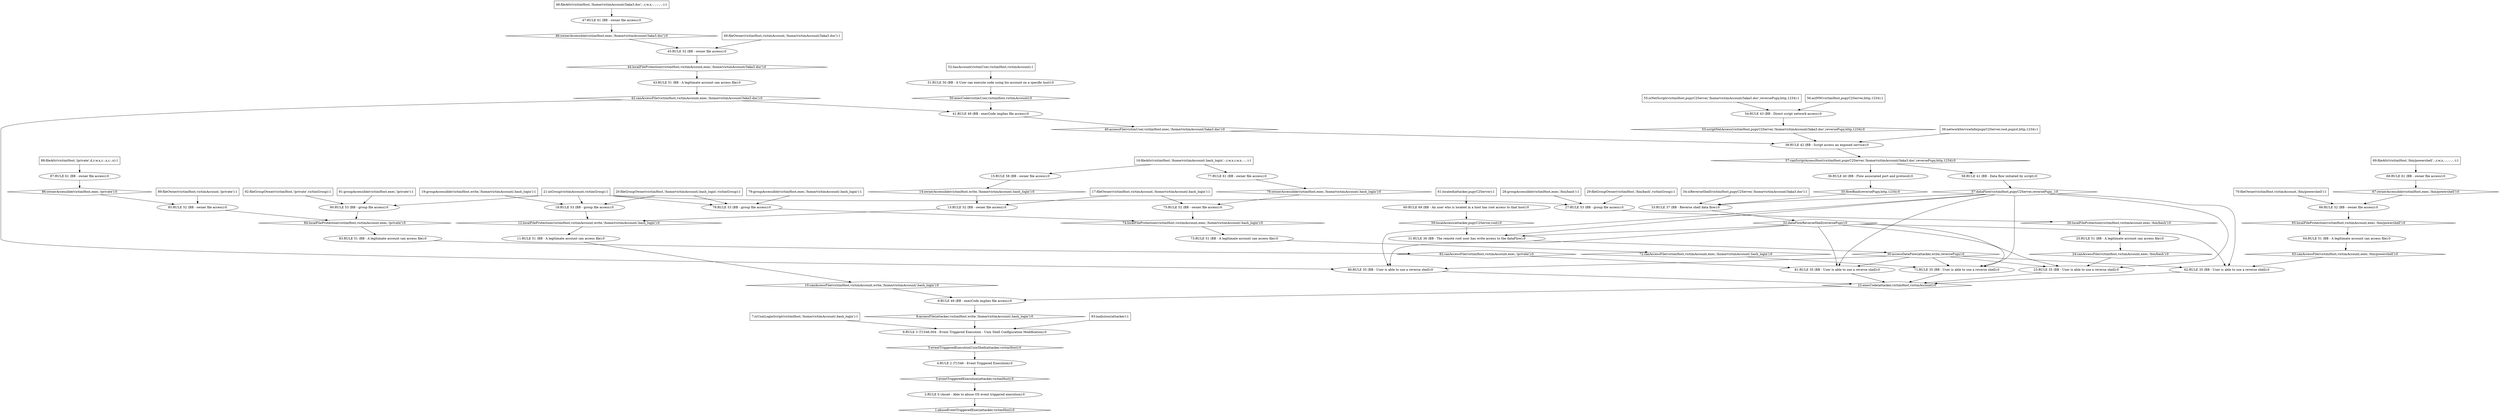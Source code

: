 digraph G {
	1 [label="1:abuseEventTriggeredExec(attacker,victimHost):0",shape=diamond];
	2 [label="2:RULE 0 (Asset - Able to abuse OS event triggered execution):0",shape=ellipse];
	3 [label="3:eventTriggeredExecution(attacker,victimHost):0",shape=diamond];
	4 [label="4:RULE 2 (T1546 - Event Triggered Execution):0",shape=ellipse];
	5 [label="5:eventTriggeredExecutionUnixShell(attacker,victimHost):0",shape=diamond];
	6 [label="6:RULE 3 (T1546.004 - Event Triggered Execution - Unix Shell Configuration Modification):0",shape=ellipse];
	7 [label="7:isUnixLoginScript(victimHost,'/home/victimAccount/.bash_login'):1",shape=box];
	8 [label="8:accessFile(attacker,victimHost,write,'/home/victimAccount/.bash_login'):0",shape=diamond];
	9 [label="9:RULE 49 (BB - execCode implies file access):0",shape=ellipse];
	10 [label="10:canAccessFile(victimHost,victimAccount,write,'/home/victimAccount/.bash_login'):0",shape=diamond];
	11 [label="11:RULE 51 (BB - A legitimate account can access file):0",shape=ellipse];
	12 [label="12:localFileProtection(victimHost,victimAccount,write,'/home/victimAccount/.bash_login'):0",shape=diamond];
	13 [label="13:RULE 52 (BB - owner file access):0",shape=ellipse];
	14 [label="14:ownerAccessible(victimHost,write,'/home/victimAccount/.bash_login'):0",shape=diamond];
	15 [label="15:RULE 58 (BB - owner file access):0",shape=ellipse];
	16 [label="16:fileAttr(victimHost,'/home/victimAccount/.bash_login',-,r,w,x,r,w,x,-,-,-):1",shape=box];
	17 [label="17:fileOwner(victimHost,victimAccount,'/home/victimAccount/.bash_login'):1",shape=box];
	18 [label="18:RULE 53 (BB - group file access):0",shape=ellipse];
	19 [label="19:groupAccessible(victimHost,write,'/home/victimAccount/.bash_login'):1",shape=box];
	20 [label="20:fileGroupOwner(victimHost,'/home/victimAccount/.bash_login',victimGroup):1",shape=box];
	21 [label="21:inGroup(victimAccount,victimGroup):1",shape=box];
	22 [label="22:execCode(attacker,victimHost,victimAccount):0",shape=diamond];
	23 [label="23:RULE 35 (BB - User is able to use a reverse shell):0",shape=ellipse];
	24 [label="24:canAccessFile(victimHost,victimAccount,exec,'/bin/bash'):0",shape=diamond];
	25 [label="25:RULE 51 (BB - A legitimate account can access file):0",shape=ellipse];
	26 [label="26:localFileProtection(victimHost,victimAccount,exec,'/bin/bash'):0",shape=diamond];
	27 [label="27:RULE 53 (BB - group file access):0",shape=ellipse];
	28 [label="28:groupAccessible(victimHost,exec,'/bin/bash'):1",shape=box];
	29 [label="29:fileGroupOwner(victimHost,'/bin/bash',victimGroup):1",shape=box];
	30 [label="30:accessDataFlow(attacker,write,reversePupy):0",shape=diamond];
	31 [label="31:RULE 36 (BB - The remote root user has write access to the dataFlow):0",shape=ellipse];
	32 [label="32:dataFlowReverseShell(reversePupy):0",shape=diamond];
	33 [label="33:RULE 37 (BB - Reverse shell data flow):0",shape=ellipse];
	34 [label="34:isReverseShell(victimHost,pupyC2Server,'/home/victimAccount/3aka3.doc'):1",shape=box];
	35 [label="35:flowBind(reversePupy,http,1234):0",shape=diamond];
	36 [label="36:RULE 40 (BB - Flow associated port and protocol):0",shape=ellipse];
	37 [label="37:canScriptAccessHost(victimHost,pupyC2Server,'/home/victimAccount/3aka3.doc',reversePupy,http,1234):0",shape=diamond];
	38 [label="38:RULE 42 (BB - Script access an exposed service):0",shape=ellipse];
	39 [label="39:networkServiceInfo(pupyC2Server,root,pupyd,http,1234):1",shape=box];
	40 [label="40:accessFile(victimUser,victimHost,exec,'/home/victimAccount/3aka3.doc'):0",shape=diamond];
	41 [label="41:RULE 49 (BB - execCode implies file access):0",shape=ellipse];
	42 [label="42:canAccessFile(victimHost,victimAccount,exec,'/home/victimAccount/3aka3.doc'):0",shape=diamond];
	43 [label="43:RULE 51 (BB - A legitimate account can access file):0",shape=ellipse];
	44 [label="44:localFileProtection(victimHost,victimAccount,exec,'/home/victimAccount/3aka3.doc'):0",shape=diamond];
	45 [label="45:RULE 52 (BB - owner file access):0",shape=ellipse];
	46 [label="46:ownerAccessible(victimHost,exec,'/home/victimAccount/3aka3.doc'):0",shape=diamond];
	47 [label="47:RULE 61 (BB - owner file access):0",shape=ellipse];
	48 [label="48:fileAttr(victimHost,'/home/victimAccount/3aka3.doc',-,r,w,x,-,-,-,-,-,-):1",shape=box];
	49 [label="49:fileOwner(victimHost,victimAccount,'/home/victimAccount/3aka3.doc'):1",shape=box];
	50 [label="50:execCode(victimUser,victimHost,victimAccount):0",shape=diamond];
	51 [label="51:RULE 50 (BB - A User can execute code using his account on a specific host):0",shape=ellipse];
	52 [label="52:hasAccount(victimUser,victimHost,victimAccount):1",shape=box];
	53 [label="53:scriptNetAccess(victimHost,pupyC2Server,'/home/victimAccount/3aka3.doc',reversePupy,http,1234):0",shape=diamond];
	54 [label="54:RULE 43 (BB - Direct script network access):0",shape=ellipse];
	55 [label="55:isNetScript(victimHost,pupyC2Server,'/home/victimAccount/3aka3.doc',reversePupy,http,1234):1",shape=box];
	56 [label="56:aclNW(victimHost,pupyC2Server,http,1234):1",shape=box];
	57 [label="57:dataFlow(victimHost,pupyC2Server,reversePupy,_):0",shape=diamond];
	58 [label="58:RULE 41 (BB - Data flow initiated by script):0",shape=ellipse];
	59 [label="59:localAccess(attacker,pupyC2Server,root):0",shape=diamond];
	60 [label="60:RULE 69 (BB - An user who is located in a host has root access to that host):0",shape=ellipse];
	61 [label="61:located(attacker,pupyC2Server):1",shape=box];
	62 [label="62:RULE 35 (BB - User is able to use a reverse shell):0",shape=ellipse];
	63 [label="63:canAccessFile(victimHost,victimAccount,exec,'/bin/powershell'):0",shape=diamond];
	64 [label="64:RULE 51 (BB - A legitimate account can access file):0",shape=ellipse];
	65 [label="65:localFileProtection(victimHost,victimAccount,exec,'/bin/powershell'):0",shape=diamond];
	66 [label="66:RULE 52 (BB - owner file access):0",shape=ellipse];
	67 [label="67:ownerAccessible(victimHost,exec,'/bin/powershell'):0",shape=diamond];
	68 [label="68:RULE 61 (BB - owner file access):0",shape=ellipse];
	69 [label="69:fileAttr(victimHost,'/bin/powershell',-,r,w,x,-,-,-,-,-,-):1",shape=box];
	70 [label="70:fileOwner(victimHost,victimAccount,'/bin/powershell'):1",shape=box];
	71 [label="71:RULE 35 (BB - User is able to use a reverse shell):0",shape=ellipse];
	72 [label="72:canAccessFile(victimHost,victimAccount,exec,'/home/victimAccount/.bash_login'):0",shape=diamond];
	73 [label="73:RULE 51 (BB - A legitimate account can access file):0",shape=ellipse];
	74 [label="74:localFileProtection(victimHost,victimAccount,exec,'/home/victimAccount/.bash_login'):0",shape=diamond];
	75 [label="75:RULE 52 (BB - owner file access):0",shape=ellipse];
	76 [label="76:ownerAccessible(victimHost,exec,'/home/victimAccount/.bash_login'):0",shape=diamond];
	77 [label="77:RULE 61 (BB - owner file access):0",shape=ellipse];
	78 [label="78:RULE 53 (BB - group file access):0",shape=ellipse];
	79 [label="79:groupAccessible(victimHost,exec,'/home/victimAccount/.bash_login'):1",shape=box];
	80 [label="80:RULE 35 (BB - User is able to use a reverse shell):0",shape=ellipse];
	81 [label="81:RULE 35 (BB - User is able to use a reverse shell):0",shape=ellipse];
	82 [label="82:canAccessFile(victimHost,victimAccount,exec,'/private'):0",shape=diamond];
	83 [label="83:RULE 51 (BB - A legitimate account can access file):0",shape=ellipse];
	84 [label="84:localFileProtection(victimHost,victimAccount,exec,'/private'):0",shape=diamond];
	85 [label="85:RULE 52 (BB - owner file access):0",shape=ellipse];
	86 [label="86:ownerAccessible(victimHost,exec,'/private'):0",shape=diamond];
	87 [label="87:RULE 61 (BB - owner file access):0",shape=ellipse];
	88 [label="88:fileAttr(victimHost,'/private',d,r,w,x,r,-,x,r,-,x):1",shape=box];
	89 [label="89:fileOwner(victimHost,victimAccount,'/private'):1",shape=box];
	90 [label="90:RULE 53 (BB - group file access):0",shape=ellipse];
	91 [label="91:groupAccessible(victimHost,exec,'/private'):1",shape=box];
	92 [label="92:fileGroupOwner(victimHost,'/private',victimGroup):1",shape=box];
	93 [label="93:malicious(attacker):1",shape=box];
	7 -> 	6;
	16 -> 	15;
	15 -> 	14;
	14 -> 	13;
	17 -> 	13;
	13 -> 	12;
	19 -> 	18;
	20 -> 	18;
	21 -> 	18;
	18 -> 	12;
	12 -> 	11;
	11 -> 	10;
	10 -> 	9;
	28 -> 	27;
	29 -> 	27;
	21 -> 	27;
	27 -> 	26;
	26 -> 	25;
	25 -> 	24;
	24 -> 	23;
	34 -> 	33;
	39 -> 	38;
	48 -> 	47;
	47 -> 	46;
	46 -> 	45;
	49 -> 	45;
	45 -> 	44;
	44 -> 	43;
	43 -> 	42;
	42 -> 	41;
	52 -> 	51;
	51 -> 	50;
	50 -> 	41;
	41 -> 	40;
	40 -> 	38;
	55 -> 	54;
	56 -> 	54;
	54 -> 	53;
	53 -> 	38;
	38 -> 	37;
	37 -> 	36;
	36 -> 	35;
	35 -> 	33;
	37 -> 	58;
	58 -> 	57;
	57 -> 	33;
	33 -> 	32;
	32 -> 	31;
	57 -> 	31;
	61 -> 	60;
	60 -> 	59;
	59 -> 	31;
	31 -> 	30;
	30 -> 	23;
	32 -> 	23;
	57 -> 	23;
	23 -> 	22;
	69 -> 	68;
	68 -> 	67;
	67 -> 	66;
	70 -> 	66;
	66 -> 	65;
	65 -> 	64;
	64 -> 	63;
	63 -> 	62;
	30 -> 	62;
	32 -> 	62;
	57 -> 	62;
	62 -> 	22;
	16 -> 	77;
	77 -> 	76;
	76 -> 	75;
	17 -> 	75;
	75 -> 	74;
	79 -> 	78;
	20 -> 	78;
	21 -> 	78;
	78 -> 	74;
	74 -> 	73;
	73 -> 	72;
	72 -> 	71;
	30 -> 	71;
	32 -> 	71;
	57 -> 	71;
	71 -> 	22;
	42 -> 	80;
	30 -> 	80;
	32 -> 	80;
	57 -> 	80;
	80 -> 	22;
	88 -> 	87;
	87 -> 	86;
	86 -> 	85;
	89 -> 	85;
	85 -> 	84;
	91 -> 	90;
	92 -> 	90;
	21 -> 	90;
	90 -> 	84;
	84 -> 	83;
	83 -> 	82;
	82 -> 	81;
	30 -> 	81;
	32 -> 	81;
	57 -> 	81;
	81 -> 	22;
	22 -> 	9;
	9 -> 	8;
	8 -> 	6;
	93 -> 	6;
	6 -> 	5;
	5 -> 	4;
	4 -> 	3;
	3 -> 	2;
	2 -> 	1;
}
